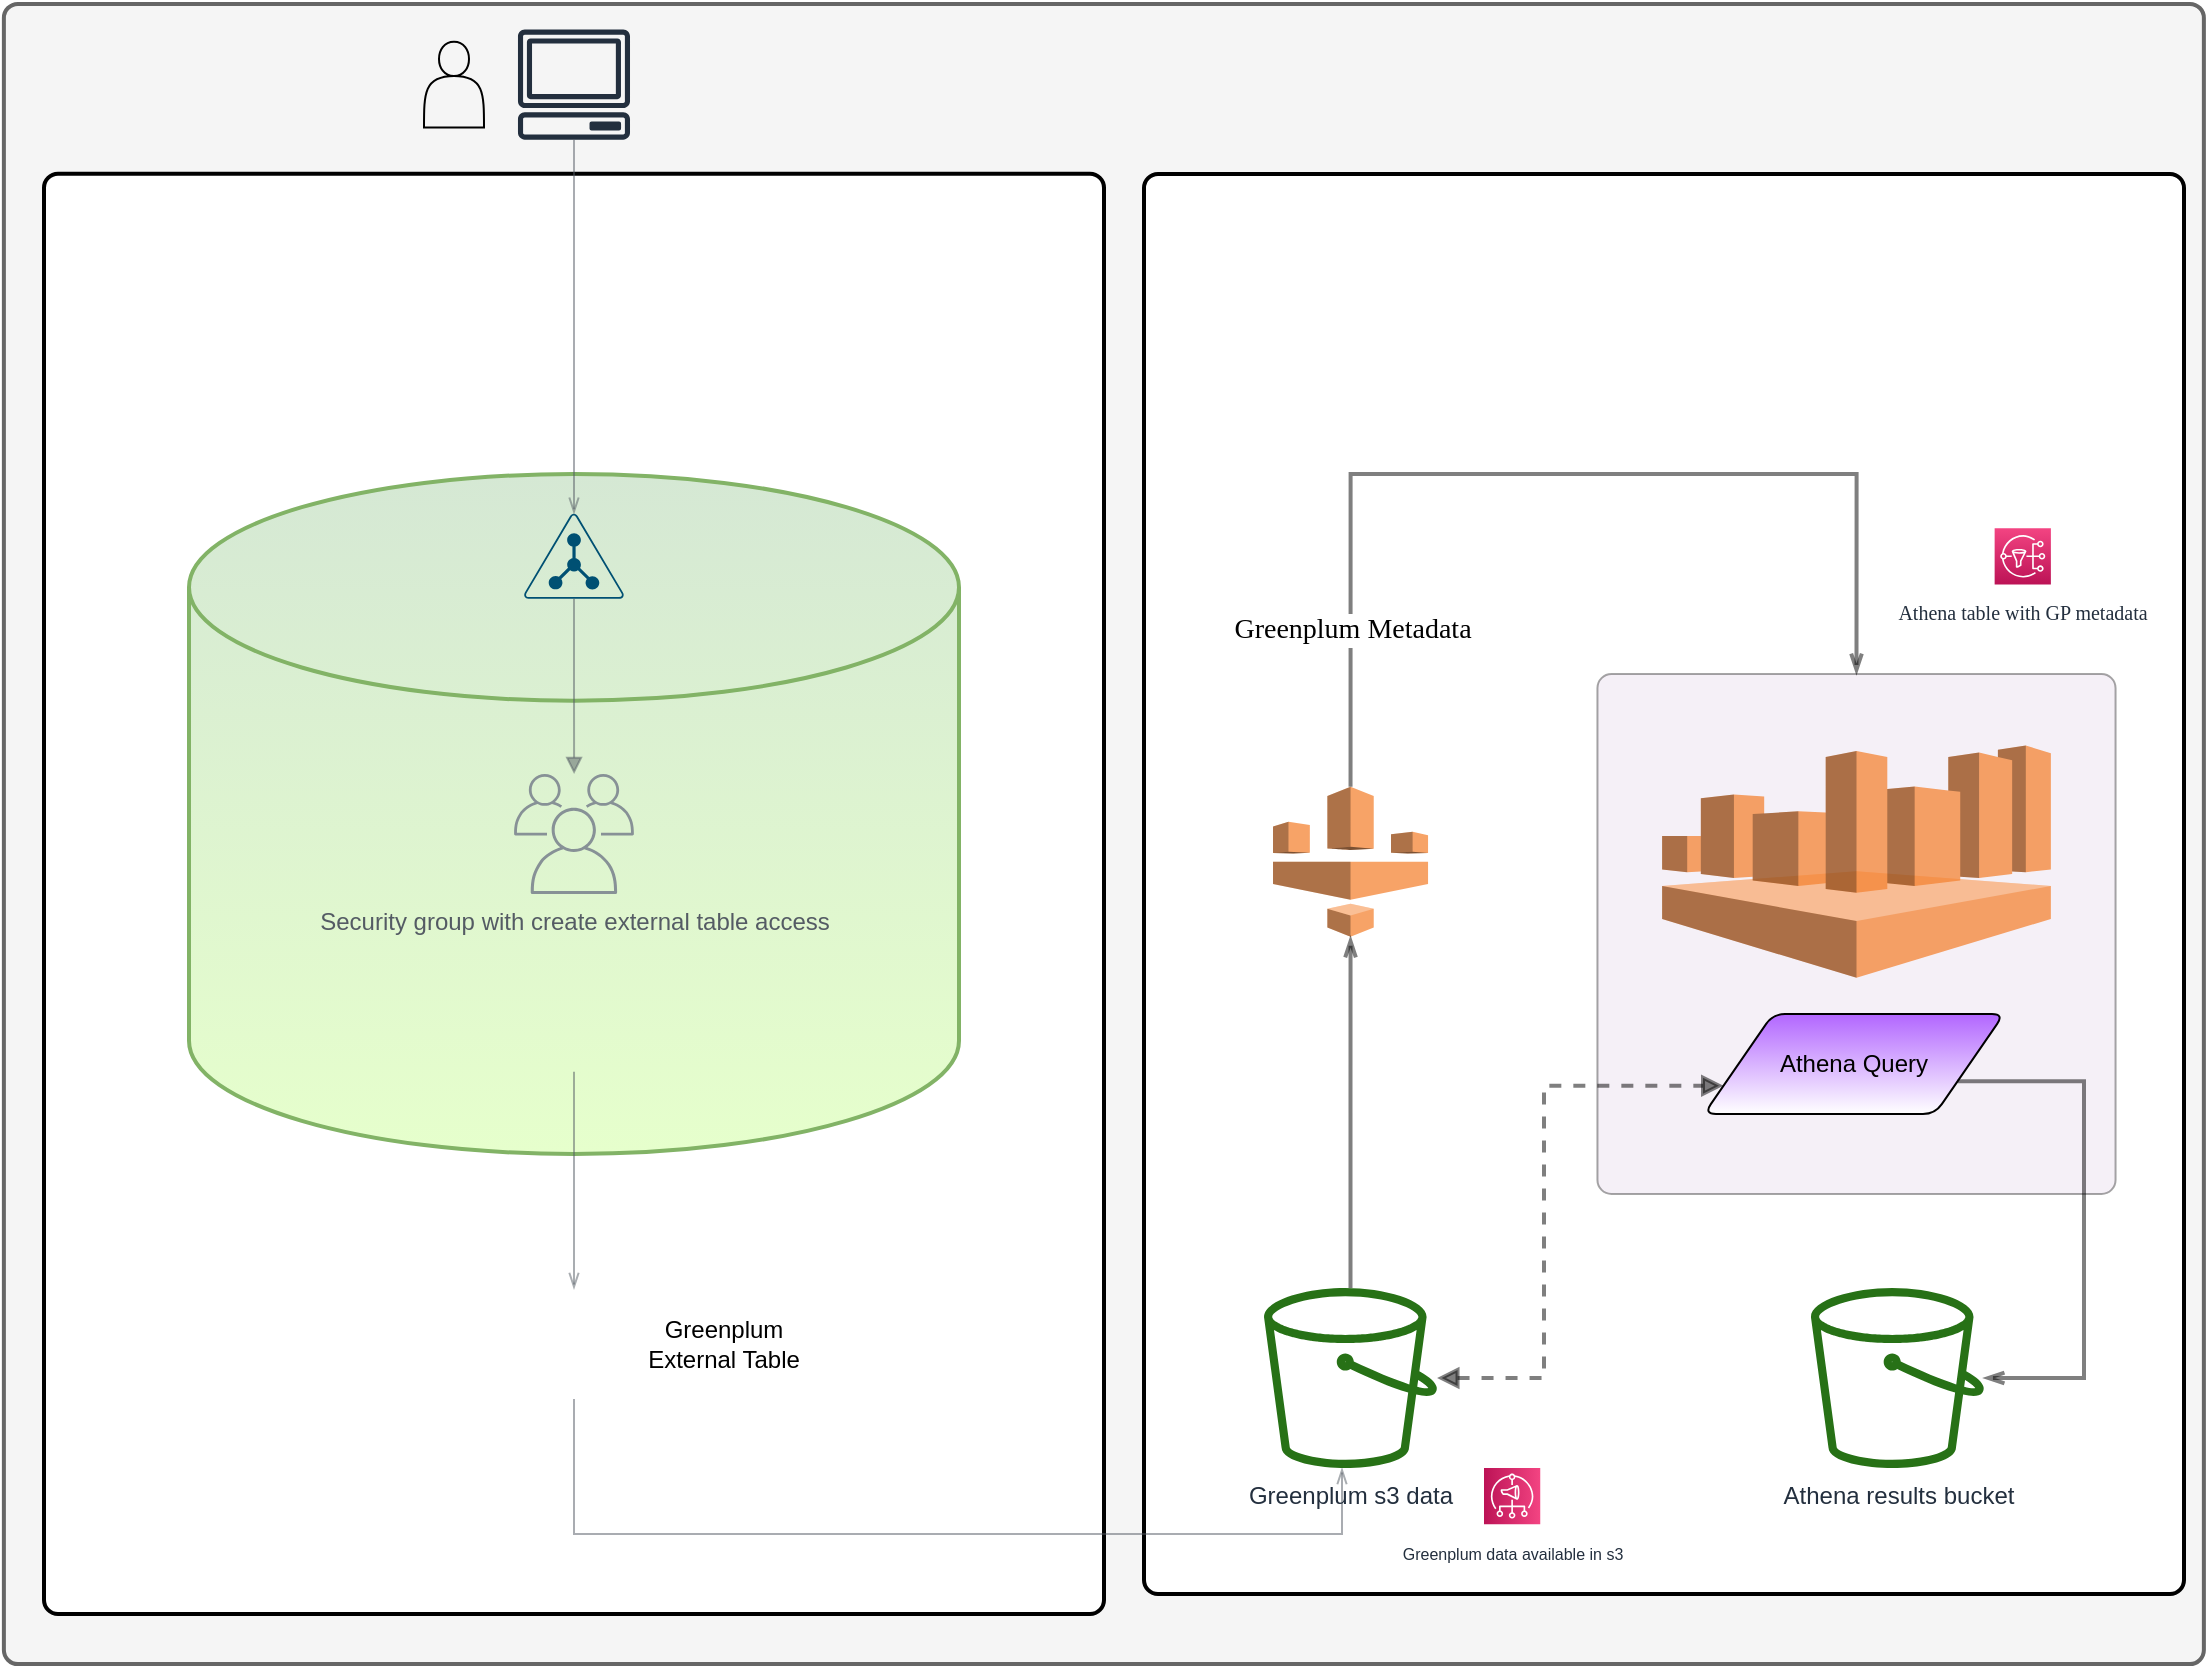 <mxfile version="12.4.9" type="github">
  <diagram id="5Hu7Rquyqc3oWw3ipiqS" name="Page-1">
    <mxGraphModel dx="3622" dy="7562" grid="1" gridSize="10" guides="1" tooltips="1" connect="1" arrows="1" fold="1" page="1" pageScale="1" pageWidth="1100" pageHeight="850" math="0" shadow="0">
      <root>
        <mxCell id="0"/>
        <mxCell id="1" parent="0"/>
        <mxCell id="pfumcLfzdJ8hB6SPmto9-122" value="" style="rounded=1;whiteSpace=wrap;html=1;absoluteArcSize=1;arcSize=14;strokeWidth=2;labelBackgroundColor=none;fontSize=12;fillColor=#f5f5f5;strokeColor=#666666;fontColor=#333333;gradientColor=none;gradientDirection=east;" vertex="1" parent="1">
          <mxGeometry x="-1100.06" y="-6795.06" width="1100" height="830.12" as="geometry"/>
        </mxCell>
        <mxCell id="pfumcLfzdJ8hB6SPmto9-97" value="" style="rounded=1;whiteSpace=wrap;html=1;absoluteArcSize=1;arcSize=14;strokeWidth=2;labelBackgroundColor=none;fontSize=12;" vertex="1" parent="1">
          <mxGeometry x="-530" y="-6710" width="520" height="710" as="geometry"/>
        </mxCell>
        <mxCell id="pfumcLfzdJ8hB6SPmto9-176" value="" style="rounded=1;whiteSpace=wrap;html=1;absoluteArcSize=1;arcSize=14;strokeWidth=1;labelBackgroundColor=none;fillColor=#e1d5e7;fontSize=12;opacity=35;strokeColor=#000000;" vertex="1" parent="1">
          <mxGeometry x="-303.28" y="-6460" width="259.06" height="260" as="geometry"/>
        </mxCell>
        <mxCell id="pfumcLfzdJ8hB6SPmto9-98" value="" style="rounded=1;whiteSpace=wrap;html=1;absoluteArcSize=1;arcSize=14;strokeWidth=2;labelBackgroundColor=none;fontSize=12;" vertex="1" parent="1">
          <mxGeometry x="-1080" y="-6710.12" width="530" height="720.12" as="geometry"/>
        </mxCell>
        <mxCell id="tzoMgsybaCTW6t5TssvO-33" value="" style="strokeWidth=2;html=1;shape=mxgraph.flowchart.database;whiteSpace=wrap;fillColor=#d5e8d4;strokeColor=#82b366;gradientColor=#E6FFCC;" parent="1" vertex="1">
          <mxGeometry x="-1007.5" y="-6560" width="385" height="340" as="geometry"/>
        </mxCell>
        <mxCell id="SyCFYfF8Eu6jpnVWFIkm-112" value="" style="outlineConnect=0;dashed=0;verticalLabelPosition=bottom;verticalAlign=top;align=center;html=1;shape=mxgraph.aws3.athena;fillColor=#F58534;gradientColor=none;labelBackgroundColor=#FFE6CC;strokeColor=#9933FF;strokeWidth=2;fontSize=16;opacity=75;" parent="1" vertex="1">
          <mxGeometry x="-270.94" y="-6424.19" width="194.38" height="116.12" as="geometry"/>
        </mxCell>
        <mxCell id="pfumcLfzdJ8hB6SPmto9-83" value="Security group with create external table access&lt;br&gt;" style="outlineConnect=0;gradientColor=none;fontColor=#545B64;strokeColor=none;fillColor=#879196;dashed=0;verticalLabelPosition=bottom;verticalAlign=top;align=center;html=1;fontSize=12;fontStyle=0;aspect=fixed;shape=mxgraph.aws4.illustration_users;pointerEvents=1;labelBackgroundColor=none;" vertex="1" parent="1">
          <mxGeometry x="-845" y="-6410" width="60" height="60" as="geometry"/>
        </mxCell>
        <mxCell id="pfumcLfzdJ8hB6SPmto9-86" value="" style="shape=image;html=1;verticalAlign=top;verticalLabelPosition=bottom;labelBackgroundColor=#ffffff;imageAspect=0;aspect=fixed;image=https://cdn2.iconfinder.com/data/icons/freecns-cumulus/16/519904-098_Spreadsheet-128.png" vertex="1" parent="1">
          <mxGeometry x="-842.5" y="-6316.12" width="55" height="55" as="geometry"/>
        </mxCell>
        <mxCell id="pfumcLfzdJ8hB6SPmto9-87" value="" style="outlineConnect=0;fontColor=#232F3E;gradientColor=none;fillColor=#232F3E;strokeColor=none;dashed=0;verticalLabelPosition=bottom;verticalAlign=top;align=center;html=1;fontSize=12;fontStyle=0;aspect=fixed;pointerEvents=1;shape=mxgraph.aws4.client;labelBackgroundColor=none;" vertex="1" parent="1">
          <mxGeometry x="-843.26" y="-6782.24" width="56.51" height="55.06" as="geometry"/>
        </mxCell>
        <mxCell id="pfumcLfzdJ8hB6SPmto9-88" value="" style="shape=actor;whiteSpace=wrap;html=1;labelBackgroundColor=none;strokeColor=#000000;strokeWidth=1;fillColor=none;gradientColor=#ffffff;fontSize=12;" vertex="1" parent="1">
          <mxGeometry x="-890" y="-6776.12" width="30" height="42.82" as="geometry"/>
        </mxCell>
        <mxCell id="pfumcLfzdJ8hB6SPmto9-89" value="" style="points=[[0.5,0,0],[0.765,0.48,0],[0.99,0.98,0],[0.5,1,0],[0.01,0.98,0],[0.235,0.48,0]];verticalLabelPosition=bottom;html=1;verticalAlign=top;aspect=fixed;align=center;pointerEvents=1;shape=mxgraph.cisco19.ldap;fillColor=#005073;strokeColor=none;labelBackgroundColor=none;fontSize=12;" vertex="1" parent="1">
          <mxGeometry x="-840" y="-6540.12" width="50" height="42.5" as="geometry"/>
        </mxCell>
        <mxCell id="pfumcLfzdJ8hB6SPmto9-92" value="" style="edgeStyle=orthogonalEdgeStyle;html=1;endArrow=openThin;elbow=vertical;startArrow=none;endFill=0;strokeColor=#545B64;rounded=0;fontSize=12;opacity=50;entryX=0.5;entryY=0;entryDx=0;entryDy=0;entryPerimeter=0;" edge="1" parent="1" source="pfumcLfzdJ8hB6SPmto9-87" target="pfumcLfzdJ8hB6SPmto9-89">
          <mxGeometry width="100" relative="1" as="geometry">
            <mxPoint x="-1070.59" y="-6010.12" as="sourcePoint"/>
            <mxPoint x="-970.59" y="-6010.12" as="targetPoint"/>
          </mxGeometry>
        </mxCell>
        <mxCell id="pfumcLfzdJ8hB6SPmto9-93" value="" style="edgeStyle=orthogonalEdgeStyle;html=1;endArrow=block;elbow=vertical;startArrow=none;endFill=1;strokeColor=#545B64;rounded=0;fontSize=12;opacity=50;exitX=0.5;exitY=1;exitDx=0;exitDy=0;exitPerimeter=0;" edge="1" parent="1" source="pfumcLfzdJ8hB6SPmto9-89" target="pfumcLfzdJ8hB6SPmto9-83">
          <mxGeometry width="100" relative="1" as="geometry">
            <mxPoint x="-1070.59" y="-6010.12" as="sourcePoint"/>
            <mxPoint x="-970.59" y="-6010.12" as="targetPoint"/>
          </mxGeometry>
        </mxCell>
        <mxCell id="pfumcLfzdJ8hB6SPmto9-99" value="" style="edgeStyle=orthogonalEdgeStyle;html=1;endArrow=none;elbow=vertical;startArrow=openThin;startFill=0;strokeColor=#545B64;rounded=0;fontSize=12;opacity=50;entryX=0.5;entryY=1;entryDx=0;entryDy=0;" edge="1" parent="1" source="pfumcLfzdJ8hB6SPmto9-144" target="pfumcLfzdJ8hB6SPmto9-124">
          <mxGeometry width="100" relative="1" as="geometry">
            <mxPoint x="-449" y="-6260" as="sourcePoint"/>
            <mxPoint x="-764.765" y="-6090.118" as="targetPoint"/>
            <Array as="points">
              <mxPoint x="-431" y="-6030"/>
              <mxPoint x="-815" y="-6030"/>
            </Array>
          </mxGeometry>
        </mxCell>
        <mxCell id="SyCFYfF8Eu6jpnVWFIkm-114" value="" style="outlineConnect=0;dashed=0;verticalLabelPosition=bottom;verticalAlign=top;align=center;html=1;shape=mxgraph.aws3.glue;fillColor=#F58534;gradientColor=none;labelBackgroundColor=#FFE6CC;strokeColor=#9933FF;strokeWidth=2;fontSize=16;opacity=75;" parent="1" vertex="1">
          <mxGeometry x="-465.49" y="-6403.68" width="77.52" height="75.11" as="geometry"/>
        </mxCell>
        <mxCell id="pfumcLfzdJ8hB6SPmto9-111" value="" style="edgeStyle=orthogonalEdgeStyle;html=1;endArrow=openThin;elbow=vertical;startArrow=none;endFill=0;strokeColor=#545B64;rounded=0;fontSize=12;opacity=50;exitX=0.5;exitY=1;exitDx=0;exitDy=0;entryX=0.5;entryY=0;entryDx=0;entryDy=0;" edge="1" parent="1" source="pfumcLfzdJ8hB6SPmto9-86" target="pfumcLfzdJ8hB6SPmto9-124">
          <mxGeometry width="100" relative="1" as="geometry">
            <mxPoint x="-1080" y="-6020" as="sourcePoint"/>
            <mxPoint x="-815" y="-6141" as="targetPoint"/>
          </mxGeometry>
        </mxCell>
        <mxCell id="pfumcLfzdJ8hB6SPmto9-112" value="Greenplum External Table" style="text;html=1;strokeColor=none;fillColor=none;align=center;verticalAlign=middle;whiteSpace=wrap;rounded=0;labelBackgroundColor=none;fontSize=12;rotation=0;" vertex="1" parent="1">
          <mxGeometry x="-790" y="-6135" width="100" height="20" as="geometry"/>
        </mxCell>
        <mxCell id="pfumcLfzdJ8hB6SPmto9-124" value="" style="shape=image;html=1;verticalAlign=top;verticalLabelPosition=bottom;labelBackgroundColor=#ffffff;imageAspect=0;aspect=fixed;image=https://cdn2.iconfinder.com/data/icons/freecns-cumulus/16/519904-098_Spreadsheet-128.png" vertex="1" parent="1">
          <mxGeometry x="-842.5" y="-6152.5" width="55" height="55" as="geometry"/>
        </mxCell>
        <mxCell id="pfumcLfzdJ8hB6SPmto9-139" value="&lt;font style=&quot;font-size: 8px&quot;&gt;Greenplum data available in s3&lt;/font&gt;" style="outlineConnect=0;fontColor=#232F3E;gradientColor=#F34482;gradientDirection=north;fillColor=#BC1356;strokeColor=#ffffff;dashed=0;verticalLabelPosition=bottom;verticalAlign=top;align=center;html=1;fontSize=12;fontStyle=0;aspect=fixed;shape=mxgraph.aws4.resourceIcon;resIcon=mxgraph.aws4.sns;labelBackgroundColor=none;direction=south;" vertex="1" parent="1">
          <mxGeometry x="-360" y="-6063" width="28.12" height="28.12" as="geometry"/>
        </mxCell>
        <mxCell id="pfumcLfzdJ8hB6SPmto9-144" value="Greenplum s3 data" style="outlineConnect=0;fontColor=#232F3E;gradientColor=none;fillColor=#277116;strokeColor=none;dashed=0;verticalLabelPosition=bottom;verticalAlign=top;align=center;html=1;fontSize=12;fontStyle=0;aspect=fixed;pointerEvents=1;shape=mxgraph.aws4.bucket;labelBackgroundColor=none;" vertex="1" parent="1">
          <mxGeometry x="-470" y="-6153" width="86.54" height="90" as="geometry"/>
        </mxCell>
        <mxCell id="pfumcLfzdJ8hB6SPmto9-159" value="" style="edgeStyle=orthogonalEdgeStyle;html=1;endArrow=openThin;elbow=vertical;startArrow=none;endFill=0;strokeColor=#000000;rounded=0;fontSize=12;opacity=50;exitX=0.5;exitY=0;exitDx=0;exitDy=0;exitPerimeter=0;entryX=0.5;entryY=0;entryDx=0;entryDy=0;strokeWidth=2;" edge="1" parent="1" source="SyCFYfF8Eu6jpnVWFIkm-114" target="pfumcLfzdJ8hB6SPmto9-176">
          <mxGeometry width="100" relative="1" as="geometry">
            <mxPoint x="-1100" y="-6048" as="sourcePoint"/>
            <mxPoint x="-1000" y="-6048" as="targetPoint"/>
            <Array as="points">
              <mxPoint x="-427" y="-6560"/>
              <mxPoint x="-174" y="-6560"/>
            </Array>
          </mxGeometry>
        </mxCell>
        <mxCell id="pfumcLfzdJ8hB6SPmto9-160" value="" style="edgeStyle=orthogonalEdgeStyle;html=1;endArrow=openThin;elbow=vertical;startArrow=none;endFill=0;strokeColor=#000000;rounded=0;fontSize=12;opacity=50;entryX=0.5;entryY=1;entryDx=0;entryDy=0;entryPerimeter=0;strokeWidth=2;" edge="1" parent="1" source="pfumcLfzdJ8hB6SPmto9-144" target="SyCFYfF8Eu6jpnVWFIkm-114">
          <mxGeometry width="100" relative="1" as="geometry">
            <mxPoint x="-441" y="-6558" as="sourcePoint"/>
            <mxPoint x="-260" y="-6738" as="targetPoint"/>
            <Array as="points"/>
          </mxGeometry>
        </mxCell>
        <mxCell id="pfumcLfzdJ8hB6SPmto9-163" value="&lt;font face=&quot;Georgia&quot; style=&quot;font-size: 14px&quot;&gt;Greenplum Metadata&lt;/font&gt;" style="text;html=1;align=center;verticalAlign=middle;resizable=0;points=[];labelBackgroundColor=#ffffff;fontSize=12;" vertex="1" connectable="0" parent="pfumcLfzdJ8hB6SPmto9-160">
          <mxGeometry x="0.285" y="-1" relative="1" as="geometry">
            <mxPoint x="-0.72" y="-215.97" as="offset"/>
          </mxGeometry>
        </mxCell>
        <mxCell id="pfumcLfzdJ8hB6SPmto9-161" value="Athena results bucket" style="outlineConnect=0;fontColor=#232F3E;gradientColor=none;fillColor=#277116;strokeColor=none;dashed=0;verticalLabelPosition=bottom;verticalAlign=top;align=center;html=1;fontSize=12;fontStyle=0;aspect=fixed;pointerEvents=1;shape=mxgraph.aws4.bucket;labelBackgroundColor=none;" vertex="1" parent="1">
          <mxGeometry x="-196.54" y="-6153" width="86.54" height="90" as="geometry"/>
        </mxCell>
        <mxCell id="pfumcLfzdJ8hB6SPmto9-164" value="&lt;font face=&quot;Georgia&quot; style=&quot;font-size: 10px&quot;&gt;Athena table with GP metadata&lt;/font&gt;" style="outlineConnect=0;fontColor=#232F3E;gradientColor=#F34482;gradientDirection=north;fillColor=#BC1356;strokeColor=#ffffff;dashed=0;verticalLabelPosition=bottom;verticalAlign=top;align=center;html=1;fontSize=12;fontStyle=0;aspect=fixed;shape=mxgraph.aws4.resourceIcon;resIcon=mxgraph.aws4.sns;labelBackgroundColor=none;" vertex="1" parent="1">
          <mxGeometry x="-104.68" y="-6532.93" width="28.12" height="28.12" as="geometry"/>
        </mxCell>
        <mxCell id="pfumcLfzdJ8hB6SPmto9-174" value="Athena Query" style="shape=parallelogram;html=1;strokeWidth=1;perimeter=parallelogramPerimeter;whiteSpace=wrap;rounded=1;arcSize=12;size=0.23;labelBackgroundColor=none;fillColor=#B266FF;fontSize=12;strokeColor=#000000;gradientColor=#ffffff;" vertex="1" parent="1">
          <mxGeometry x="-250" y="-6290" width="150" height="50" as="geometry"/>
        </mxCell>
        <mxCell id="pfumcLfzdJ8hB6SPmto9-179" value="" style="edgeStyle=orthogonalEdgeStyle;html=1;endArrow=none;elbow=vertical;startArrow=openThin;startFill=0;strokeColor=#000000;rounded=0;fontSize=12;opacity=50;strokeWidth=2;entryX=1;entryY=0.75;entryDx=0;entryDy=0;" edge="1" parent="1" source="pfumcLfzdJ8hB6SPmto9-161" target="pfumcLfzdJ8hB6SPmto9-174">
          <mxGeometry width="100" relative="1" as="geometry">
            <mxPoint x="-373.46" y="-6098" as="sourcePoint"/>
            <mxPoint x="-224" y="-6251" as="targetPoint"/>
            <Array as="points">
              <mxPoint x="-60" y="-6108"/>
              <mxPoint x="-60" y="-6256"/>
            </Array>
          </mxGeometry>
        </mxCell>
        <mxCell id="pfumcLfzdJ8hB6SPmto9-180" value="" style="edgeStyle=orthogonalEdgeStyle;html=1;endArrow=block;elbow=vertical;startArrow=block;startFill=1;endFill=1;strokeColor=#000000;rounded=0;dashed=1;fontSize=12;opacity=50;entryX=0;entryY=0.75;entryDx=0;entryDy=0;strokeWidth=2;" edge="1" parent="1" source="pfumcLfzdJ8hB6SPmto9-144" target="pfumcLfzdJ8hB6SPmto9-174">
          <mxGeometry width="100" relative="1" as="geometry">
            <mxPoint x="-1100" y="-5940" as="sourcePoint"/>
            <mxPoint x="-1000" y="-5940" as="targetPoint"/>
            <Array as="points">
              <mxPoint x="-330" y="-6108"/>
              <mxPoint x="-330" y="-6254"/>
            </Array>
          </mxGeometry>
        </mxCell>
      </root>
    </mxGraphModel>
  </diagram>
</mxfile>
